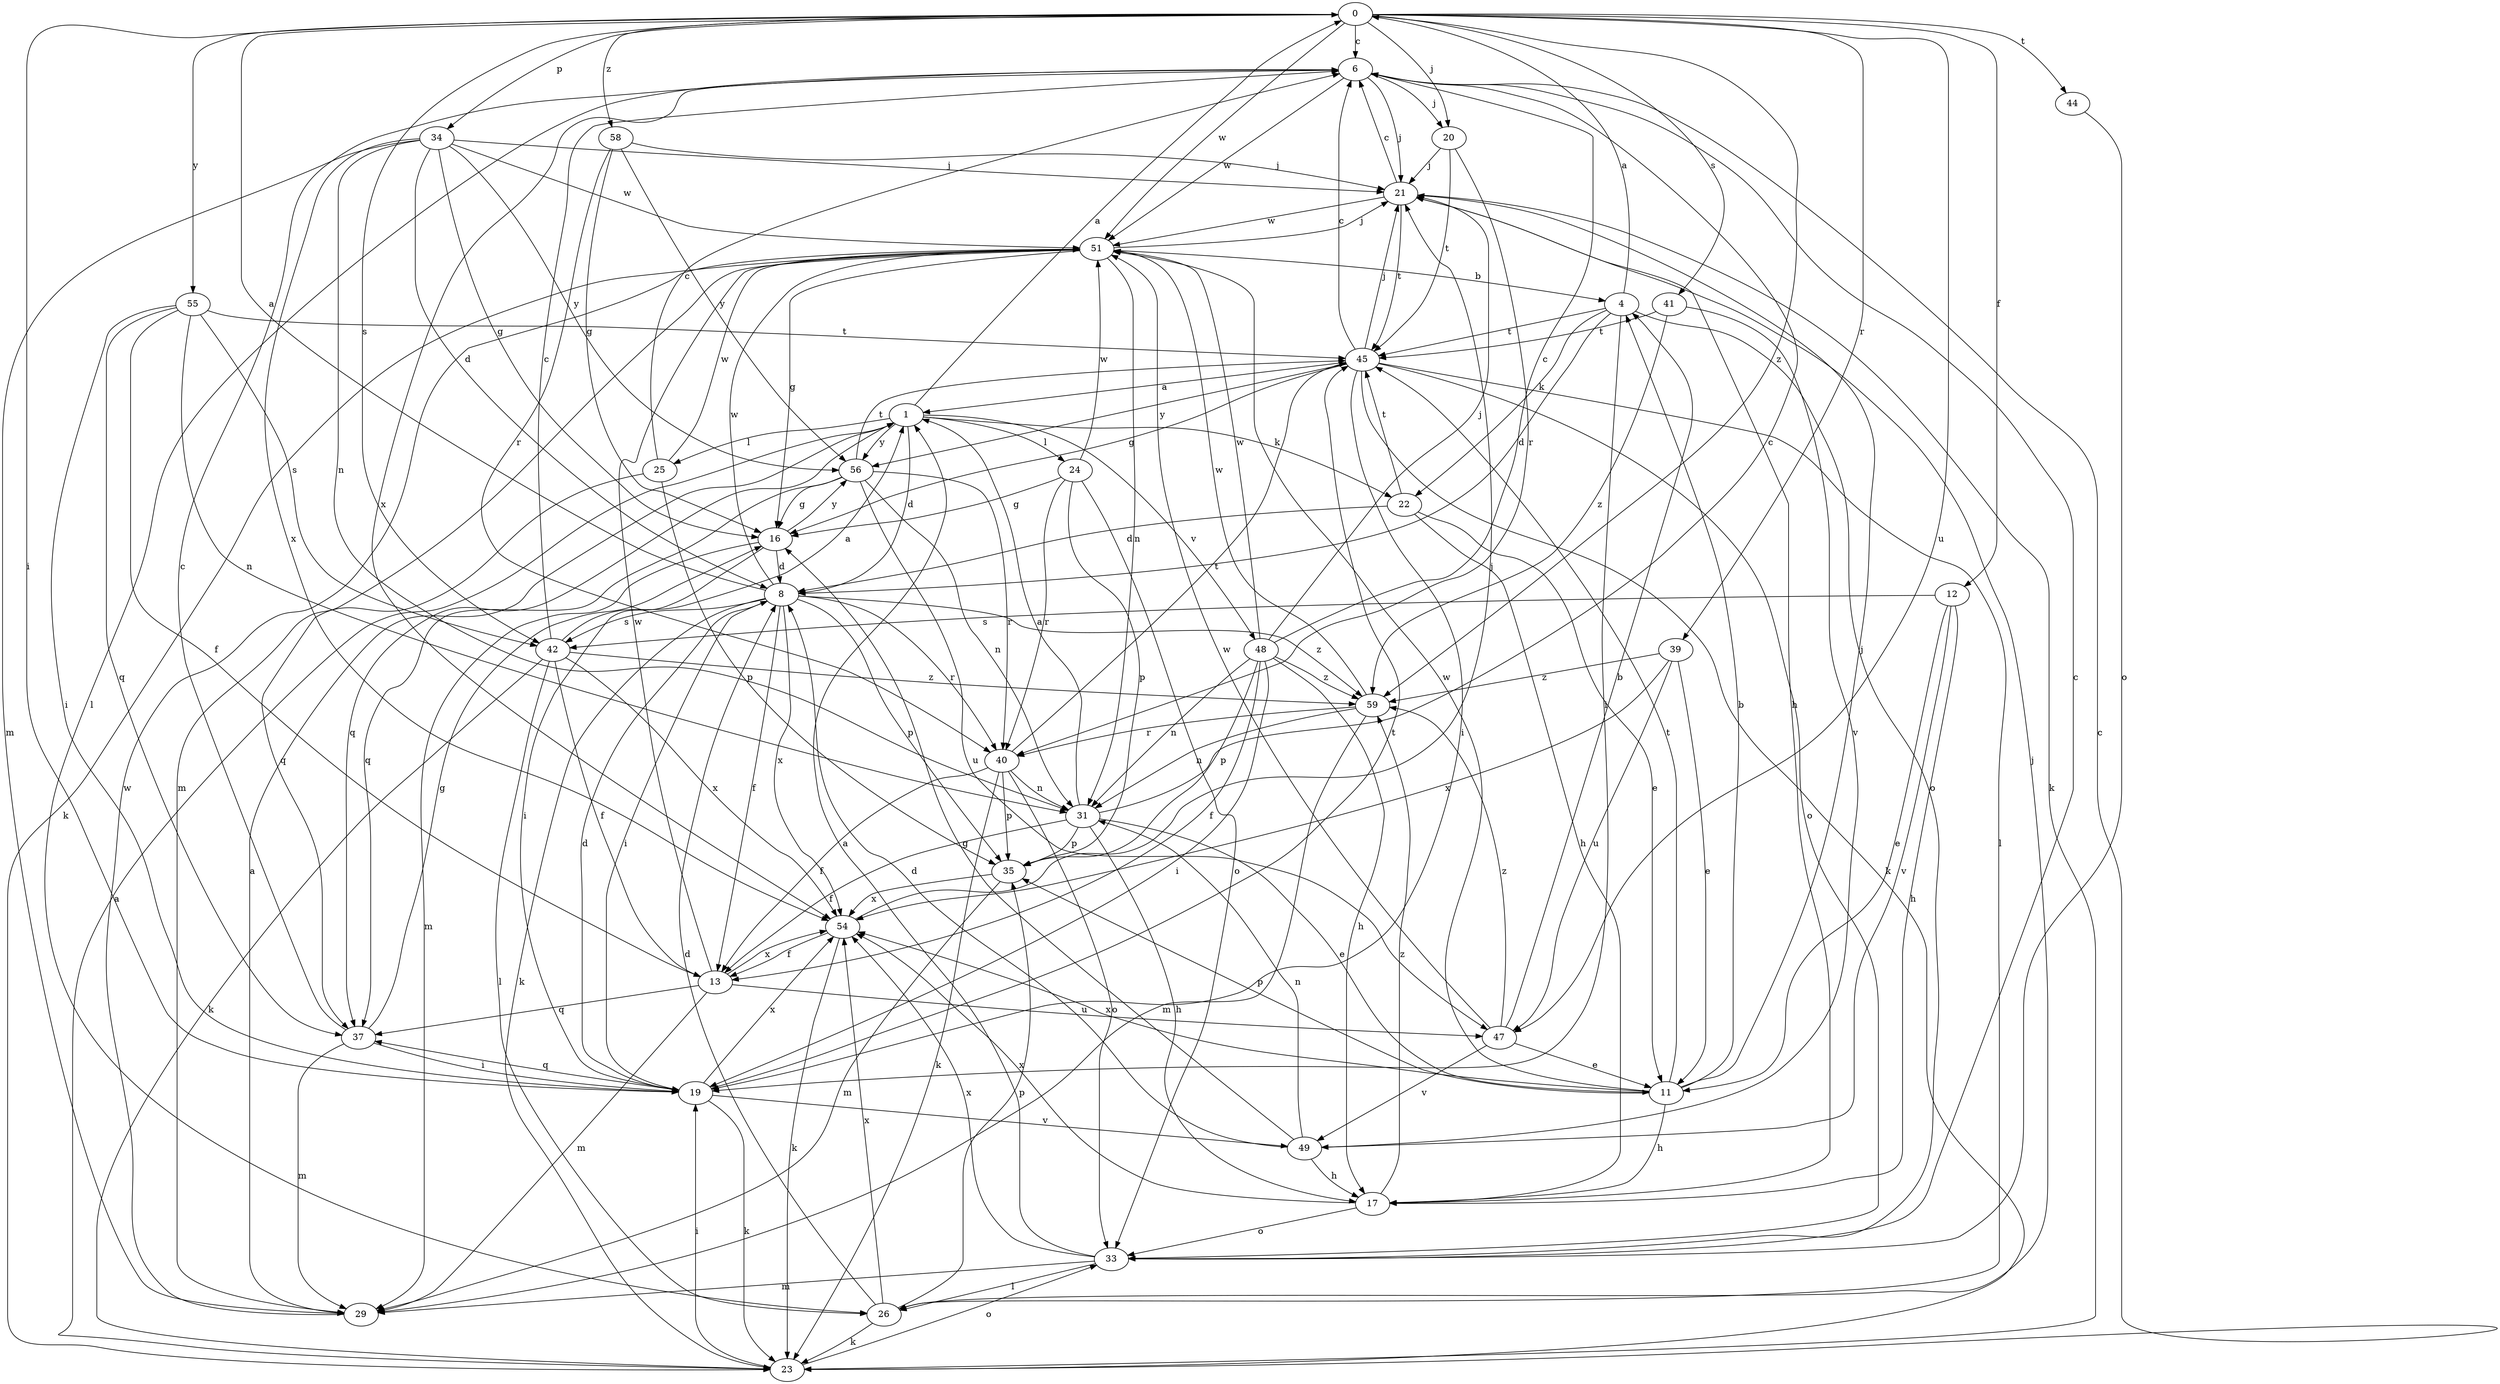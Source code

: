 strict digraph  {
0;
1;
4;
6;
8;
11;
12;
13;
16;
17;
19;
20;
21;
22;
23;
24;
25;
26;
29;
31;
33;
34;
35;
37;
39;
40;
41;
42;
44;
45;
47;
48;
49;
51;
54;
55;
56;
58;
59;
0 -> 6  [label=c];
0 -> 12  [label=f];
0 -> 19  [label=i];
0 -> 20  [label=j];
0 -> 34  [label=p];
0 -> 39  [label=r];
0 -> 41  [label=s];
0 -> 42  [label=s];
0 -> 44  [label=t];
0 -> 47  [label=u];
0 -> 51  [label=w];
0 -> 55  [label=y];
0 -> 58  [label=z];
0 -> 59  [label=z];
1 -> 0  [label=a];
1 -> 8  [label=d];
1 -> 22  [label=k];
1 -> 24  [label=l];
1 -> 25  [label=l];
1 -> 37  [label=q];
1 -> 48  [label=v];
1 -> 56  [label=y];
4 -> 0  [label=a];
4 -> 8  [label=d];
4 -> 19  [label=i];
4 -> 22  [label=k];
4 -> 33  [label=o];
4 -> 45  [label=t];
6 -> 20  [label=j];
6 -> 21  [label=j];
6 -> 26  [label=l];
6 -> 51  [label=w];
6 -> 54  [label=x];
8 -> 0  [label=a];
8 -> 13  [label=f];
8 -> 19  [label=i];
8 -> 23  [label=k];
8 -> 35  [label=p];
8 -> 40  [label=r];
8 -> 42  [label=s];
8 -> 51  [label=w];
8 -> 54  [label=x];
8 -> 59  [label=z];
11 -> 4  [label=b];
11 -> 17  [label=h];
11 -> 21  [label=j];
11 -> 35  [label=p];
11 -> 45  [label=t];
11 -> 51  [label=w];
11 -> 54  [label=x];
12 -> 11  [label=e];
12 -> 17  [label=h];
12 -> 42  [label=s];
12 -> 49  [label=v];
13 -> 29  [label=m];
13 -> 37  [label=q];
13 -> 47  [label=u];
13 -> 51  [label=w];
13 -> 54  [label=x];
16 -> 8  [label=d];
16 -> 19  [label=i];
16 -> 29  [label=m];
16 -> 56  [label=y];
17 -> 33  [label=o];
17 -> 54  [label=x];
17 -> 59  [label=z];
19 -> 8  [label=d];
19 -> 23  [label=k];
19 -> 37  [label=q];
19 -> 45  [label=t];
19 -> 49  [label=v];
19 -> 54  [label=x];
20 -> 21  [label=j];
20 -> 40  [label=r];
20 -> 45  [label=t];
21 -> 6  [label=c];
21 -> 17  [label=h];
21 -> 23  [label=k];
21 -> 45  [label=t];
21 -> 51  [label=w];
22 -> 8  [label=d];
22 -> 11  [label=e];
22 -> 17  [label=h];
22 -> 45  [label=t];
23 -> 1  [label=a];
23 -> 6  [label=c];
23 -> 19  [label=i];
23 -> 33  [label=o];
24 -> 16  [label=g];
24 -> 33  [label=o];
24 -> 35  [label=p];
24 -> 40  [label=r];
24 -> 51  [label=w];
25 -> 6  [label=c];
25 -> 35  [label=p];
25 -> 37  [label=q];
25 -> 51  [label=w];
26 -> 8  [label=d];
26 -> 21  [label=j];
26 -> 23  [label=k];
26 -> 35  [label=p];
26 -> 54  [label=x];
29 -> 1  [label=a];
29 -> 51  [label=w];
31 -> 1  [label=a];
31 -> 6  [label=c];
31 -> 11  [label=e];
31 -> 13  [label=f];
31 -> 17  [label=h];
31 -> 35  [label=p];
33 -> 1  [label=a];
33 -> 6  [label=c];
33 -> 26  [label=l];
33 -> 29  [label=m];
33 -> 54  [label=x];
34 -> 8  [label=d];
34 -> 16  [label=g];
34 -> 21  [label=j];
34 -> 29  [label=m];
34 -> 31  [label=n];
34 -> 51  [label=w];
34 -> 54  [label=x];
34 -> 56  [label=y];
35 -> 29  [label=m];
35 -> 54  [label=x];
37 -> 6  [label=c];
37 -> 16  [label=g];
37 -> 19  [label=i];
37 -> 29  [label=m];
39 -> 11  [label=e];
39 -> 47  [label=u];
39 -> 54  [label=x];
39 -> 59  [label=z];
40 -> 13  [label=f];
40 -> 23  [label=k];
40 -> 31  [label=n];
40 -> 33  [label=o];
40 -> 35  [label=p];
40 -> 45  [label=t];
41 -> 45  [label=t];
41 -> 49  [label=v];
41 -> 59  [label=z];
42 -> 1  [label=a];
42 -> 6  [label=c];
42 -> 13  [label=f];
42 -> 23  [label=k];
42 -> 26  [label=l];
42 -> 54  [label=x];
42 -> 59  [label=z];
44 -> 33  [label=o];
45 -> 1  [label=a];
45 -> 6  [label=c];
45 -> 16  [label=g];
45 -> 19  [label=i];
45 -> 21  [label=j];
45 -> 23  [label=k];
45 -> 26  [label=l];
45 -> 33  [label=o];
45 -> 56  [label=y];
47 -> 4  [label=b];
47 -> 11  [label=e];
47 -> 49  [label=v];
47 -> 51  [label=w];
47 -> 59  [label=z];
48 -> 6  [label=c];
48 -> 13  [label=f];
48 -> 17  [label=h];
48 -> 19  [label=i];
48 -> 21  [label=j];
48 -> 31  [label=n];
48 -> 35  [label=p];
48 -> 51  [label=w];
48 -> 59  [label=z];
49 -> 8  [label=d];
49 -> 16  [label=g];
49 -> 17  [label=h];
49 -> 31  [label=n];
51 -> 4  [label=b];
51 -> 16  [label=g];
51 -> 21  [label=j];
51 -> 23  [label=k];
51 -> 29  [label=m];
51 -> 31  [label=n];
54 -> 13  [label=f];
54 -> 21  [label=j];
54 -> 23  [label=k];
55 -> 13  [label=f];
55 -> 19  [label=i];
55 -> 31  [label=n];
55 -> 37  [label=q];
55 -> 42  [label=s];
55 -> 45  [label=t];
56 -> 16  [label=g];
56 -> 31  [label=n];
56 -> 37  [label=q];
56 -> 40  [label=r];
56 -> 45  [label=t];
56 -> 47  [label=u];
58 -> 16  [label=g];
58 -> 21  [label=j];
58 -> 40  [label=r];
58 -> 56  [label=y];
59 -> 29  [label=m];
59 -> 31  [label=n];
59 -> 40  [label=r];
59 -> 51  [label=w];
}
